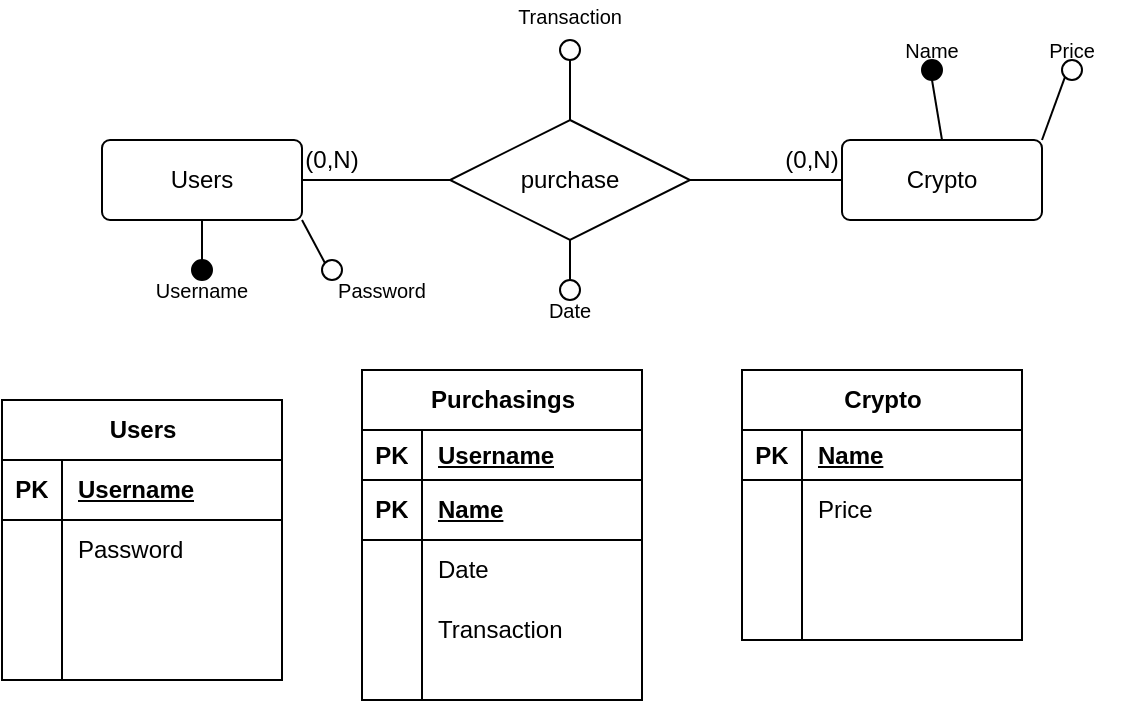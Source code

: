 <mxfile version="22.1.16" type="device">
  <diagram name="Pagina-1" id="i1ArXZzy-iX08JkihNZ4">
    <mxGraphModel dx="523" dy="394" grid="1" gridSize="10" guides="1" tooltips="1" connect="1" arrows="1" fold="1" page="1" pageScale="1" pageWidth="827" pageHeight="1169" math="0" shadow="0">
      <root>
        <mxCell id="0" />
        <mxCell id="1" parent="0" />
        <mxCell id="mGtdJDKYpCu1muVDLwLS-1" value="Users" style="rounded=1;arcSize=10;whiteSpace=wrap;html=1;align=center;" vertex="1" parent="1">
          <mxGeometry x="120" y="180" width="100" height="40" as="geometry" />
        </mxCell>
        <mxCell id="mGtdJDKYpCu1muVDLwLS-2" value="purchase" style="shape=rhombus;perimeter=rhombusPerimeter;whiteSpace=wrap;html=1;align=center;" vertex="1" parent="1">
          <mxGeometry x="294" y="170" width="120" height="60" as="geometry" />
        </mxCell>
        <mxCell id="mGtdJDKYpCu1muVDLwLS-3" value="Crypto" style="rounded=1;arcSize=10;whiteSpace=wrap;html=1;align=center;" vertex="1" parent="1">
          <mxGeometry x="490" y="180" width="100" height="40" as="geometry" />
        </mxCell>
        <mxCell id="mGtdJDKYpCu1muVDLwLS-5" value="" style="endArrow=none;html=1;rounded=0;exitX=1;exitY=0.5;exitDx=0;exitDy=0;entryX=0;entryY=0.5;entryDx=0;entryDy=0;" edge="1" parent="1" source="mGtdJDKYpCu1muVDLwLS-1" target="mGtdJDKYpCu1muVDLwLS-2">
          <mxGeometry width="50" height="50" relative="1" as="geometry">
            <mxPoint x="390" y="450" as="sourcePoint" />
            <mxPoint x="440" y="400" as="targetPoint" />
          </mxGeometry>
        </mxCell>
        <mxCell id="mGtdJDKYpCu1muVDLwLS-6" value="" style="endArrow=none;html=1;rounded=0;entryX=1;entryY=0.5;entryDx=0;entryDy=0;exitX=0;exitY=0.5;exitDx=0;exitDy=0;" edge="1" parent="1" source="mGtdJDKYpCu1muVDLwLS-3" target="mGtdJDKYpCu1muVDLwLS-2">
          <mxGeometry width="50" height="50" relative="1" as="geometry">
            <mxPoint x="440" y="350" as="sourcePoint" />
            <mxPoint x="440" y="400" as="targetPoint" />
          </mxGeometry>
        </mxCell>
        <mxCell id="mGtdJDKYpCu1muVDLwLS-7" value="" style="endArrow=none;html=1;rounded=0;entryX=0.5;entryY=1;entryDx=0;entryDy=0;" edge="1" parent="1" target="mGtdJDKYpCu1muVDLwLS-1">
          <mxGeometry width="50" height="50" relative="1" as="geometry">
            <mxPoint x="170" y="240" as="sourcePoint" />
            <mxPoint x="440" y="400" as="targetPoint" />
          </mxGeometry>
        </mxCell>
        <mxCell id="mGtdJDKYpCu1muVDLwLS-8" value="" style="ellipse;whiteSpace=wrap;html=1;fillStyle=solid;fillColor=#000000;" vertex="1" parent="1">
          <mxGeometry x="165" y="240" width="10" height="10" as="geometry" />
        </mxCell>
        <mxCell id="mGtdJDKYpCu1muVDLwLS-9" value="&lt;font size=&quot;1&quot;&gt;Username&lt;br&gt;&lt;/font&gt;" style="text;html=1;strokeColor=none;fillColor=none;align=center;verticalAlign=middle;whiteSpace=wrap;rounded=0;" vertex="1" parent="1">
          <mxGeometry x="140" y="240" width="60" height="30" as="geometry" />
        </mxCell>
        <mxCell id="mGtdJDKYpCu1muVDLwLS-10" value="" style="ellipse;whiteSpace=wrap;html=1;" vertex="1" parent="1">
          <mxGeometry x="230" y="240" width="10" height="10" as="geometry" />
        </mxCell>
        <mxCell id="mGtdJDKYpCu1muVDLwLS-11" value="&lt;font size=&quot;1&quot;&gt;Password&lt;br&gt;&lt;/font&gt;" style="text;html=1;strokeColor=none;fillColor=none;align=center;verticalAlign=middle;whiteSpace=wrap;rounded=0;" vertex="1" parent="1">
          <mxGeometry x="230" y="240" width="60" height="30" as="geometry" />
        </mxCell>
        <mxCell id="mGtdJDKYpCu1muVDLwLS-12" value="" style="endArrow=none;html=1;rounded=0;entryX=1;entryY=1;entryDx=0;entryDy=0;exitX=0;exitY=0;exitDx=0;exitDy=0;" edge="1" parent="1" source="mGtdJDKYpCu1muVDLwLS-10" target="mGtdJDKYpCu1muVDLwLS-1">
          <mxGeometry width="50" height="50" relative="1" as="geometry">
            <mxPoint x="180" y="250" as="sourcePoint" />
            <mxPoint x="180" y="230" as="targetPoint" />
          </mxGeometry>
        </mxCell>
        <mxCell id="mGtdJDKYpCu1muVDLwLS-13" value="" style="ellipse;whiteSpace=wrap;html=1;fillStyle=solid;fillColor=#000000;" vertex="1" parent="1">
          <mxGeometry x="530" y="140" width="10" height="10" as="geometry" />
        </mxCell>
        <mxCell id="mGtdJDKYpCu1muVDLwLS-14" value="" style="endArrow=none;html=1;rounded=0;entryX=0.5;entryY=0;entryDx=0;entryDy=0;exitX=0.5;exitY=1;exitDx=0;exitDy=0;" edge="1" parent="1" source="mGtdJDKYpCu1muVDLwLS-13" target="mGtdJDKYpCu1muVDLwLS-3">
          <mxGeometry width="50" height="50" relative="1" as="geometry">
            <mxPoint x="180" y="250" as="sourcePoint" />
            <mxPoint x="180" y="230" as="targetPoint" />
          </mxGeometry>
        </mxCell>
        <mxCell id="mGtdJDKYpCu1muVDLwLS-15" value="" style="ellipse;whiteSpace=wrap;html=1;" vertex="1" parent="1">
          <mxGeometry x="600" y="140" width="10" height="10" as="geometry" />
        </mxCell>
        <mxCell id="mGtdJDKYpCu1muVDLwLS-16" value="" style="endArrow=none;html=1;rounded=0;entryX=1;entryY=0;entryDx=0;entryDy=0;exitX=0;exitY=1;exitDx=0;exitDy=0;" edge="1" parent="1" source="mGtdJDKYpCu1muVDLwLS-15" target="mGtdJDKYpCu1muVDLwLS-3">
          <mxGeometry width="50" height="50" relative="1" as="geometry">
            <mxPoint x="545" y="160" as="sourcePoint" />
            <mxPoint x="550" y="190" as="targetPoint" />
          </mxGeometry>
        </mxCell>
        <mxCell id="mGtdJDKYpCu1muVDLwLS-17" value="(0,N)" style="text;html=1;strokeColor=none;fillColor=none;align=center;verticalAlign=middle;whiteSpace=wrap;rounded=0;" vertex="1" parent="1">
          <mxGeometry x="220" y="180" width="30" height="20" as="geometry" />
        </mxCell>
        <mxCell id="mGtdJDKYpCu1muVDLwLS-18" value="(0,N)" style="text;html=1;strokeColor=none;fillColor=none;align=center;verticalAlign=middle;whiteSpace=wrap;rounded=0;" vertex="1" parent="1">
          <mxGeometry x="460" y="180" width="30" height="20" as="geometry" />
        </mxCell>
        <mxCell id="mGtdJDKYpCu1muVDLwLS-19" value="" style="endArrow=none;html=1;rounded=0;entryX=0.5;entryY=1;entryDx=0;entryDy=0;" edge="1" parent="1" target="mGtdJDKYpCu1muVDLwLS-2">
          <mxGeometry width="50" height="50" relative="1" as="geometry">
            <mxPoint x="354" y="250" as="sourcePoint" />
            <mxPoint x="370" y="220" as="targetPoint" />
          </mxGeometry>
        </mxCell>
        <mxCell id="mGtdJDKYpCu1muVDLwLS-20" value="" style="ellipse;whiteSpace=wrap;html=1;" vertex="1" parent="1">
          <mxGeometry x="349" y="250" width="10" height="10" as="geometry" />
        </mxCell>
        <mxCell id="mGtdJDKYpCu1muVDLwLS-21" value="&lt;font size=&quot;1&quot;&gt;Date&lt;br&gt;&lt;/font&gt;" style="text;html=1;strokeColor=none;fillColor=none;align=center;verticalAlign=middle;whiteSpace=wrap;rounded=0;" vertex="1" parent="1">
          <mxGeometry x="324" y="250" width="60" height="30" as="geometry" />
        </mxCell>
        <mxCell id="mGtdJDKYpCu1muVDLwLS-22" value="&lt;font size=&quot;1&quot;&gt;Name&lt;br&gt;&lt;/font&gt;" style="text;html=1;strokeColor=none;fillColor=none;align=center;verticalAlign=middle;whiteSpace=wrap;rounded=0;" vertex="1" parent="1">
          <mxGeometry x="505" y="120" width="60" height="30" as="geometry" />
        </mxCell>
        <mxCell id="mGtdJDKYpCu1muVDLwLS-23" value="" style="ellipse;whiteSpace=wrap;html=1;" vertex="1" parent="1">
          <mxGeometry x="349" y="130" width="10" height="10" as="geometry" />
        </mxCell>
        <mxCell id="mGtdJDKYpCu1muVDLwLS-24" value="" style="endArrow=none;html=1;rounded=0;entryX=0.5;entryY=0;entryDx=0;entryDy=0;exitX=0.5;exitY=1;exitDx=0;exitDy=0;" edge="1" parent="1" source="mGtdJDKYpCu1muVDLwLS-23" target="mGtdJDKYpCu1muVDLwLS-2">
          <mxGeometry width="50" height="50" relative="1" as="geometry">
            <mxPoint x="611" y="159" as="sourcePoint" />
            <mxPoint x="600" y="190" as="targetPoint" />
          </mxGeometry>
        </mxCell>
        <mxCell id="mGtdJDKYpCu1muVDLwLS-25" value="&lt;font size=&quot;1&quot;&gt;Transaction&lt;br&gt;&lt;br&gt;&lt;/font&gt;" style="text;html=1;strokeColor=none;fillColor=none;align=center;verticalAlign=middle;whiteSpace=wrap;rounded=0;" vertex="1" parent="1">
          <mxGeometry x="324" y="110" width="60" height="30" as="geometry" />
        </mxCell>
        <mxCell id="mGtdJDKYpCu1muVDLwLS-26" value="&lt;font size=&quot;1&quot;&gt;Price&lt;br&gt;&lt;/font&gt;" style="text;html=1;strokeColor=none;fillColor=none;align=center;verticalAlign=middle;whiteSpace=wrap;rounded=0;" vertex="1" parent="1">
          <mxGeometry x="575" y="120" width="60" height="30" as="geometry" />
        </mxCell>
        <mxCell id="mGtdJDKYpCu1muVDLwLS-28" value="Users" style="shape=table;startSize=30;container=1;collapsible=1;childLayout=tableLayout;fixedRows=1;rowLines=0;fontStyle=1;align=center;resizeLast=1;html=1;" vertex="1" parent="1">
          <mxGeometry x="70" y="310" width="140" height="140" as="geometry" />
        </mxCell>
        <mxCell id="mGtdJDKYpCu1muVDLwLS-29" value="" style="shape=tableRow;horizontal=0;startSize=0;swimlaneHead=0;swimlaneBody=0;fillColor=none;collapsible=0;dropTarget=0;points=[[0,0.5],[1,0.5]];portConstraint=eastwest;top=0;left=0;right=0;bottom=1;" vertex="1" parent="mGtdJDKYpCu1muVDLwLS-28">
          <mxGeometry y="30" width="140" height="30" as="geometry" />
        </mxCell>
        <mxCell id="mGtdJDKYpCu1muVDLwLS-30" value="PK" style="shape=partialRectangle;connectable=0;fillColor=none;top=0;left=0;bottom=0;right=0;fontStyle=1;overflow=hidden;whiteSpace=wrap;html=1;" vertex="1" parent="mGtdJDKYpCu1muVDLwLS-29">
          <mxGeometry width="30" height="30" as="geometry">
            <mxRectangle width="30" height="30" as="alternateBounds" />
          </mxGeometry>
        </mxCell>
        <mxCell id="mGtdJDKYpCu1muVDLwLS-31" value="Username" style="shape=partialRectangle;connectable=0;fillColor=none;top=0;left=0;bottom=0;right=0;align=left;spacingLeft=6;fontStyle=5;overflow=hidden;whiteSpace=wrap;html=1;" vertex="1" parent="mGtdJDKYpCu1muVDLwLS-29">
          <mxGeometry x="30" width="110" height="30" as="geometry">
            <mxRectangle width="110" height="30" as="alternateBounds" />
          </mxGeometry>
        </mxCell>
        <mxCell id="mGtdJDKYpCu1muVDLwLS-32" value="" style="shape=tableRow;horizontal=0;startSize=0;swimlaneHead=0;swimlaneBody=0;fillColor=none;collapsible=0;dropTarget=0;points=[[0,0.5],[1,0.5]];portConstraint=eastwest;top=0;left=0;right=0;bottom=0;" vertex="1" parent="mGtdJDKYpCu1muVDLwLS-28">
          <mxGeometry y="60" width="140" height="30" as="geometry" />
        </mxCell>
        <mxCell id="mGtdJDKYpCu1muVDLwLS-33" value="" style="shape=partialRectangle;connectable=0;fillColor=none;top=0;left=0;bottom=0;right=0;editable=1;overflow=hidden;whiteSpace=wrap;html=1;" vertex="1" parent="mGtdJDKYpCu1muVDLwLS-32">
          <mxGeometry width="30" height="30" as="geometry">
            <mxRectangle width="30" height="30" as="alternateBounds" />
          </mxGeometry>
        </mxCell>
        <mxCell id="mGtdJDKYpCu1muVDLwLS-34" value="Password" style="shape=partialRectangle;connectable=0;fillColor=none;top=0;left=0;bottom=0;right=0;align=left;spacingLeft=6;overflow=hidden;whiteSpace=wrap;html=1;" vertex="1" parent="mGtdJDKYpCu1muVDLwLS-32">
          <mxGeometry x="30" width="110" height="30" as="geometry">
            <mxRectangle width="110" height="30" as="alternateBounds" />
          </mxGeometry>
        </mxCell>
        <mxCell id="mGtdJDKYpCu1muVDLwLS-38" value="" style="shape=tableRow;horizontal=0;startSize=0;swimlaneHead=0;swimlaneBody=0;fillColor=none;collapsible=0;dropTarget=0;points=[[0,0.5],[1,0.5]];portConstraint=eastwest;top=0;left=0;right=0;bottom=0;" vertex="1" parent="mGtdJDKYpCu1muVDLwLS-28">
          <mxGeometry y="90" width="140" height="30" as="geometry" />
        </mxCell>
        <mxCell id="mGtdJDKYpCu1muVDLwLS-39" value="" style="shape=partialRectangle;connectable=0;fillColor=none;top=0;left=0;bottom=0;right=0;editable=1;overflow=hidden;whiteSpace=wrap;html=1;" vertex="1" parent="mGtdJDKYpCu1muVDLwLS-38">
          <mxGeometry width="30" height="30" as="geometry">
            <mxRectangle width="30" height="30" as="alternateBounds" />
          </mxGeometry>
        </mxCell>
        <mxCell id="mGtdJDKYpCu1muVDLwLS-40" value="" style="shape=partialRectangle;connectable=0;fillColor=none;top=0;left=0;bottom=0;right=0;align=left;spacingLeft=6;overflow=hidden;whiteSpace=wrap;html=1;" vertex="1" parent="mGtdJDKYpCu1muVDLwLS-38">
          <mxGeometry x="30" width="110" height="30" as="geometry">
            <mxRectangle width="110" height="30" as="alternateBounds" />
          </mxGeometry>
        </mxCell>
        <mxCell id="mGtdJDKYpCu1muVDLwLS-35" value="" style="shape=tableRow;horizontal=0;startSize=0;swimlaneHead=0;swimlaneBody=0;fillColor=none;collapsible=0;dropTarget=0;points=[[0,0.5],[1,0.5]];portConstraint=eastwest;top=0;left=0;right=0;bottom=0;" vertex="1" parent="mGtdJDKYpCu1muVDLwLS-28">
          <mxGeometry y="120" width="140" height="20" as="geometry" />
        </mxCell>
        <mxCell id="mGtdJDKYpCu1muVDLwLS-36" value="" style="shape=partialRectangle;connectable=0;fillColor=none;top=0;left=0;bottom=0;right=0;editable=1;overflow=hidden;whiteSpace=wrap;html=1;" vertex="1" parent="mGtdJDKYpCu1muVDLwLS-35">
          <mxGeometry width="30" height="20" as="geometry">
            <mxRectangle width="30" height="20" as="alternateBounds" />
          </mxGeometry>
        </mxCell>
        <mxCell id="mGtdJDKYpCu1muVDLwLS-37" value="" style="shape=partialRectangle;connectable=0;fillColor=none;top=0;left=0;bottom=0;right=0;align=left;spacingLeft=6;overflow=hidden;whiteSpace=wrap;html=1;" vertex="1" parent="mGtdJDKYpCu1muVDLwLS-35">
          <mxGeometry x="30" width="110" height="20" as="geometry">
            <mxRectangle width="110" height="20" as="alternateBounds" />
          </mxGeometry>
        </mxCell>
        <mxCell id="mGtdJDKYpCu1muVDLwLS-41" value="Purchasings" style="shape=table;startSize=30;container=1;collapsible=1;childLayout=tableLayout;fixedRows=1;rowLines=0;fontStyle=1;align=center;resizeLast=1;html=1;" vertex="1" parent="1">
          <mxGeometry x="250" y="295" width="140" height="165" as="geometry" />
        </mxCell>
        <mxCell id="mGtdJDKYpCu1muVDLwLS-42" value="" style="shape=tableRow;horizontal=0;startSize=0;swimlaneHead=0;swimlaneBody=0;fillColor=none;collapsible=0;dropTarget=0;points=[[0,0.5],[1,0.5]];portConstraint=eastwest;top=0;left=0;right=0;bottom=1;" vertex="1" parent="mGtdJDKYpCu1muVDLwLS-41">
          <mxGeometry y="30" width="140" height="25" as="geometry" />
        </mxCell>
        <mxCell id="mGtdJDKYpCu1muVDLwLS-43" value="PK" style="shape=partialRectangle;connectable=0;fillColor=none;top=0;left=0;bottom=0;right=0;fontStyle=1;overflow=hidden;whiteSpace=wrap;html=1;" vertex="1" parent="mGtdJDKYpCu1muVDLwLS-42">
          <mxGeometry width="30" height="25" as="geometry">
            <mxRectangle width="30" height="25" as="alternateBounds" />
          </mxGeometry>
        </mxCell>
        <mxCell id="mGtdJDKYpCu1muVDLwLS-44" value="Username" style="shape=partialRectangle;connectable=0;fillColor=none;top=0;left=0;bottom=0;right=0;align=left;spacingLeft=6;fontStyle=5;overflow=hidden;whiteSpace=wrap;html=1;" vertex="1" parent="mGtdJDKYpCu1muVDLwLS-42">
          <mxGeometry x="30" width="110" height="25" as="geometry">
            <mxRectangle width="110" height="25" as="alternateBounds" />
          </mxGeometry>
        </mxCell>
        <mxCell id="mGtdJDKYpCu1muVDLwLS-54" value="" style="shape=tableRow;horizontal=0;startSize=0;swimlaneHead=0;swimlaneBody=0;fillColor=none;collapsible=0;dropTarget=0;points=[[0,0.5],[1,0.5]];portConstraint=eastwest;top=0;left=0;right=0;bottom=1;" vertex="1" parent="mGtdJDKYpCu1muVDLwLS-41">
          <mxGeometry y="55" width="140" height="30" as="geometry" />
        </mxCell>
        <mxCell id="mGtdJDKYpCu1muVDLwLS-55" value="PK" style="shape=partialRectangle;connectable=1;fillColor=none;top=0;left=0;bottom=0;right=0;fontStyle=1;overflow=hidden;whiteSpace=wrap;html=1;movable=1;resizable=1;rotatable=1;deletable=1;editable=1;locked=0;" vertex="1" parent="mGtdJDKYpCu1muVDLwLS-54">
          <mxGeometry width="30" height="30" as="geometry">
            <mxRectangle width="30" height="30" as="alternateBounds" />
          </mxGeometry>
        </mxCell>
        <mxCell id="mGtdJDKYpCu1muVDLwLS-56" value="Name" style="shape=partialRectangle;connectable=0;fillColor=none;top=0;left=0;bottom=0;right=0;align=left;spacingLeft=6;fontStyle=5;overflow=hidden;whiteSpace=wrap;html=1;" vertex="1" parent="mGtdJDKYpCu1muVDLwLS-54">
          <mxGeometry x="30" width="110" height="30" as="geometry">
            <mxRectangle width="110" height="30" as="alternateBounds" />
          </mxGeometry>
        </mxCell>
        <mxCell id="mGtdJDKYpCu1muVDLwLS-45" value="" style="shape=tableRow;horizontal=0;startSize=0;swimlaneHead=0;swimlaneBody=0;fillColor=none;collapsible=0;dropTarget=0;points=[[0,0.5],[1,0.5]];portConstraint=eastwest;top=0;left=0;right=0;bottom=0;" vertex="1" parent="mGtdJDKYpCu1muVDLwLS-41">
          <mxGeometry y="85" width="140" height="30" as="geometry" />
        </mxCell>
        <mxCell id="mGtdJDKYpCu1muVDLwLS-46" value="" style="shape=partialRectangle;connectable=0;fillColor=none;top=0;left=0;bottom=0;right=0;editable=1;overflow=hidden;whiteSpace=wrap;html=1;" vertex="1" parent="mGtdJDKYpCu1muVDLwLS-45">
          <mxGeometry width="30" height="30" as="geometry">
            <mxRectangle width="30" height="30" as="alternateBounds" />
          </mxGeometry>
        </mxCell>
        <mxCell id="mGtdJDKYpCu1muVDLwLS-47" value="Date" style="shape=partialRectangle;connectable=0;fillColor=none;top=0;left=0;bottom=0;right=0;align=left;spacingLeft=6;overflow=hidden;whiteSpace=wrap;html=1;" vertex="1" parent="mGtdJDKYpCu1muVDLwLS-45">
          <mxGeometry x="30" width="110" height="30" as="geometry">
            <mxRectangle width="110" height="30" as="alternateBounds" />
          </mxGeometry>
        </mxCell>
        <mxCell id="mGtdJDKYpCu1muVDLwLS-48" value="" style="shape=tableRow;horizontal=0;startSize=0;swimlaneHead=0;swimlaneBody=0;fillColor=none;collapsible=0;dropTarget=0;points=[[0,0.5],[1,0.5]];portConstraint=eastwest;top=0;left=0;right=0;bottom=0;" vertex="1" parent="mGtdJDKYpCu1muVDLwLS-41">
          <mxGeometry y="115" width="140" height="30" as="geometry" />
        </mxCell>
        <mxCell id="mGtdJDKYpCu1muVDLwLS-49" value="" style="shape=partialRectangle;connectable=0;fillColor=none;top=0;left=0;bottom=0;right=0;editable=1;overflow=hidden;whiteSpace=wrap;html=1;" vertex="1" parent="mGtdJDKYpCu1muVDLwLS-48">
          <mxGeometry width="30" height="30" as="geometry">
            <mxRectangle width="30" height="30" as="alternateBounds" />
          </mxGeometry>
        </mxCell>
        <mxCell id="mGtdJDKYpCu1muVDLwLS-50" value="Transaction" style="shape=partialRectangle;connectable=0;fillColor=none;top=0;left=0;bottom=0;right=0;align=left;spacingLeft=6;overflow=hidden;whiteSpace=wrap;html=1;" vertex="1" parent="mGtdJDKYpCu1muVDLwLS-48">
          <mxGeometry x="30" width="110" height="30" as="geometry">
            <mxRectangle width="110" height="30" as="alternateBounds" />
          </mxGeometry>
        </mxCell>
        <mxCell id="mGtdJDKYpCu1muVDLwLS-51" value="" style="shape=tableRow;horizontal=0;startSize=0;swimlaneHead=0;swimlaneBody=0;fillColor=none;collapsible=0;dropTarget=0;points=[[0,0.5],[1,0.5]];portConstraint=eastwest;top=0;left=0;right=0;bottom=0;" vertex="1" parent="mGtdJDKYpCu1muVDLwLS-41">
          <mxGeometry y="145" width="140" height="20" as="geometry" />
        </mxCell>
        <mxCell id="mGtdJDKYpCu1muVDLwLS-52" value="" style="shape=partialRectangle;connectable=0;fillColor=none;top=0;left=0;bottom=0;right=0;editable=1;overflow=hidden;whiteSpace=wrap;html=1;" vertex="1" parent="mGtdJDKYpCu1muVDLwLS-51">
          <mxGeometry width="30" height="20" as="geometry">
            <mxRectangle width="30" height="20" as="alternateBounds" />
          </mxGeometry>
        </mxCell>
        <mxCell id="mGtdJDKYpCu1muVDLwLS-53" value="" style="shape=partialRectangle;connectable=0;fillColor=none;top=0;left=0;bottom=0;right=0;align=left;spacingLeft=6;overflow=hidden;whiteSpace=wrap;html=1;" vertex="1" parent="mGtdJDKYpCu1muVDLwLS-51">
          <mxGeometry x="30" width="110" height="20" as="geometry">
            <mxRectangle width="110" height="20" as="alternateBounds" />
          </mxGeometry>
        </mxCell>
        <mxCell id="mGtdJDKYpCu1muVDLwLS-57" value="Crypto" style="shape=table;startSize=30;container=1;collapsible=1;childLayout=tableLayout;fixedRows=1;rowLines=0;fontStyle=1;align=center;resizeLast=1;html=1;" vertex="1" parent="1">
          <mxGeometry x="440" y="295" width="140" height="135" as="geometry" />
        </mxCell>
        <mxCell id="mGtdJDKYpCu1muVDLwLS-58" value="" style="shape=tableRow;horizontal=0;startSize=0;swimlaneHead=0;swimlaneBody=0;fillColor=none;collapsible=0;dropTarget=0;points=[[0,0.5],[1,0.5]];portConstraint=eastwest;top=0;left=0;right=0;bottom=1;" vertex="1" parent="mGtdJDKYpCu1muVDLwLS-57">
          <mxGeometry y="30" width="140" height="25" as="geometry" />
        </mxCell>
        <mxCell id="mGtdJDKYpCu1muVDLwLS-59" value="PK" style="shape=partialRectangle;connectable=0;fillColor=none;top=0;left=0;bottom=0;right=0;fontStyle=1;overflow=hidden;whiteSpace=wrap;html=1;" vertex="1" parent="mGtdJDKYpCu1muVDLwLS-58">
          <mxGeometry width="30" height="25" as="geometry">
            <mxRectangle width="30" height="25" as="alternateBounds" />
          </mxGeometry>
        </mxCell>
        <mxCell id="mGtdJDKYpCu1muVDLwLS-60" value="Name" style="shape=partialRectangle;connectable=0;fillColor=none;top=0;left=0;bottom=0;right=0;align=left;spacingLeft=6;fontStyle=5;overflow=hidden;whiteSpace=wrap;html=1;" vertex="1" parent="mGtdJDKYpCu1muVDLwLS-58">
          <mxGeometry x="30" width="110" height="25" as="geometry">
            <mxRectangle width="110" height="25" as="alternateBounds" />
          </mxGeometry>
        </mxCell>
        <mxCell id="mGtdJDKYpCu1muVDLwLS-64" value="" style="shape=tableRow;horizontal=0;startSize=0;swimlaneHead=0;swimlaneBody=0;fillColor=none;collapsible=0;dropTarget=0;points=[[0,0.5],[1,0.5]];portConstraint=eastwest;top=0;left=0;right=0;bottom=0;" vertex="1" parent="mGtdJDKYpCu1muVDLwLS-57">
          <mxGeometry y="55" width="140" height="30" as="geometry" />
        </mxCell>
        <mxCell id="mGtdJDKYpCu1muVDLwLS-65" value="" style="shape=partialRectangle;connectable=0;fillColor=none;top=0;left=0;bottom=0;right=0;editable=1;overflow=hidden;whiteSpace=wrap;html=1;" vertex="1" parent="mGtdJDKYpCu1muVDLwLS-64">
          <mxGeometry width="30" height="30" as="geometry">
            <mxRectangle width="30" height="30" as="alternateBounds" />
          </mxGeometry>
        </mxCell>
        <mxCell id="mGtdJDKYpCu1muVDLwLS-66" value="Price" style="shape=partialRectangle;connectable=0;fillColor=none;top=0;left=0;bottom=0;right=0;align=left;spacingLeft=6;overflow=hidden;whiteSpace=wrap;html=1;" vertex="1" parent="mGtdJDKYpCu1muVDLwLS-64">
          <mxGeometry x="30" width="110" height="30" as="geometry">
            <mxRectangle width="110" height="30" as="alternateBounds" />
          </mxGeometry>
        </mxCell>
        <mxCell id="mGtdJDKYpCu1muVDLwLS-67" value="" style="shape=tableRow;horizontal=0;startSize=0;swimlaneHead=0;swimlaneBody=0;fillColor=none;collapsible=0;dropTarget=0;points=[[0,0.5],[1,0.5]];portConstraint=eastwest;top=0;left=0;right=0;bottom=0;" vertex="1" parent="mGtdJDKYpCu1muVDLwLS-57">
          <mxGeometry y="85" width="140" height="30" as="geometry" />
        </mxCell>
        <mxCell id="mGtdJDKYpCu1muVDLwLS-68" value="" style="shape=partialRectangle;connectable=0;fillColor=none;top=0;left=0;bottom=0;right=0;editable=1;overflow=hidden;whiteSpace=wrap;html=1;" vertex="1" parent="mGtdJDKYpCu1muVDLwLS-67">
          <mxGeometry width="30" height="30" as="geometry">
            <mxRectangle width="30" height="30" as="alternateBounds" />
          </mxGeometry>
        </mxCell>
        <mxCell id="mGtdJDKYpCu1muVDLwLS-69" value="" style="shape=partialRectangle;connectable=0;fillColor=none;top=0;left=0;bottom=0;right=0;align=left;spacingLeft=6;overflow=hidden;whiteSpace=wrap;html=1;" vertex="1" parent="mGtdJDKYpCu1muVDLwLS-67">
          <mxGeometry x="30" width="110" height="30" as="geometry">
            <mxRectangle width="110" height="30" as="alternateBounds" />
          </mxGeometry>
        </mxCell>
        <mxCell id="mGtdJDKYpCu1muVDLwLS-70" value="" style="shape=tableRow;horizontal=0;startSize=0;swimlaneHead=0;swimlaneBody=0;fillColor=none;collapsible=0;dropTarget=0;points=[[0,0.5],[1,0.5]];portConstraint=eastwest;top=0;left=0;right=0;bottom=0;" vertex="1" parent="mGtdJDKYpCu1muVDLwLS-57">
          <mxGeometry y="115" width="140" height="20" as="geometry" />
        </mxCell>
        <mxCell id="mGtdJDKYpCu1muVDLwLS-71" value="" style="shape=partialRectangle;connectable=0;fillColor=none;top=0;left=0;bottom=0;right=0;editable=1;overflow=hidden;whiteSpace=wrap;html=1;" vertex="1" parent="mGtdJDKYpCu1muVDLwLS-70">
          <mxGeometry width="30" height="20" as="geometry">
            <mxRectangle width="30" height="20" as="alternateBounds" />
          </mxGeometry>
        </mxCell>
        <mxCell id="mGtdJDKYpCu1muVDLwLS-72" value="" style="shape=partialRectangle;connectable=0;fillColor=none;top=0;left=0;bottom=0;right=0;align=left;spacingLeft=6;overflow=hidden;whiteSpace=wrap;html=1;" vertex="1" parent="mGtdJDKYpCu1muVDLwLS-70">
          <mxGeometry x="30" width="110" height="20" as="geometry">
            <mxRectangle width="110" height="20" as="alternateBounds" />
          </mxGeometry>
        </mxCell>
      </root>
    </mxGraphModel>
  </diagram>
</mxfile>

